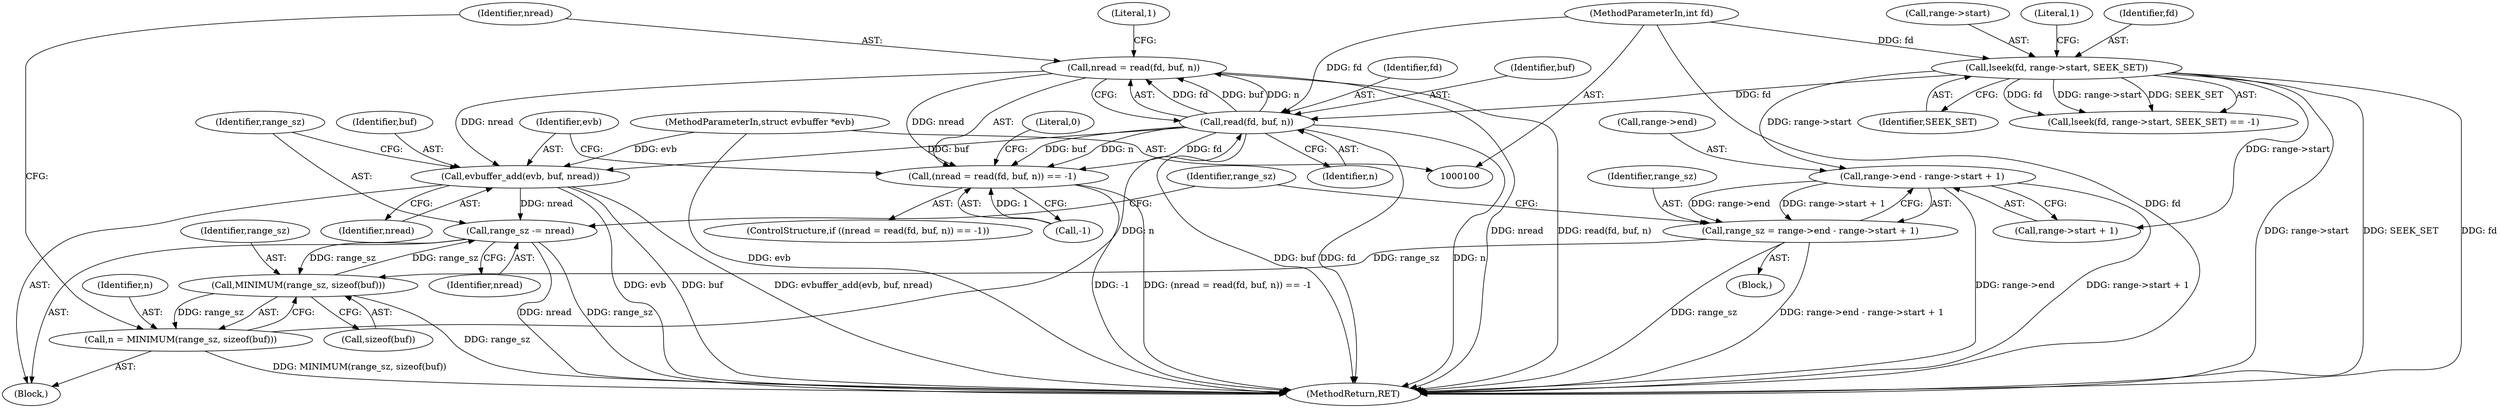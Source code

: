 digraph "1_src_142cfc82b932bc211218fbd7bdda8c7ce83f19df@API" {
"1000143" [label="(Call,nread = read(fd, buf, n))"];
"1000145" [label="(Call,read(fd, buf, n))"];
"1000111" [label="(Call,lseek(fd, range->start, SEEK_SET))"];
"1000101" [label="(MethodParameterIn,int fd)"];
"1000135" [label="(Call,n = MINIMUM(range_sz, sizeof(buf)))"];
"1000137" [label="(Call,MINIMUM(range_sz, sizeof(buf)))"];
"1000157" [label="(Call,range_sz -= nread)"];
"1000153" [label="(Call,evbuffer_add(evb, buf, nread))"];
"1000102" [label="(MethodParameterIn,struct evbuffer *evb)"];
"1000143" [label="(Call,nread = read(fd, buf, n))"];
"1000121" [label="(Call,range_sz = range->end - range->start + 1)"];
"1000123" [label="(Call,range->end - range->start + 1)"];
"1000142" [label="(Call,(nread = read(fd, buf, n)) == -1)"];
"1000116" [label="(Identifier,SEEK_SET)"];
"1000143" [label="(Call,nread = read(fd, buf, n))"];
"1000133" [label="(Identifier,range_sz)"];
"1000124" [label="(Call,range->end)"];
"1000156" [label="(Identifier,nread)"];
"1000137" [label="(Call,MINIMUM(range_sz, sizeof(buf)))"];
"1000150" [label="(Literal,1)"];
"1000141" [label="(ControlStructure,if ((nread = read(fd, buf, n)) == -1))"];
"1000134" [label="(Block,)"];
"1000118" [label="(Literal,1)"];
"1000123" [label="(Call,range->end - range->start + 1)"];
"1000155" [label="(Identifier,buf)"];
"1000152" [label="(Literal,0)"];
"1000159" [label="(Identifier,nread)"];
"1000142" [label="(Call,(nread = read(fd, buf, n)) == -1)"];
"1000110" [label="(Call,lseek(fd, range->start, SEEK_SET) == -1)"];
"1000162" [label="(MethodReturn,RET)"];
"1000145" [label="(Call,read(fd, buf, n))"];
"1000138" [label="(Identifier,range_sz)"];
"1000157" [label="(Call,range_sz -= nread)"];
"1000127" [label="(Call,range->start + 1)"];
"1000144" [label="(Identifier,nread)"];
"1000135" [label="(Call,n = MINIMUM(range_sz, sizeof(buf)))"];
"1000146" [label="(Identifier,fd)"];
"1000121" [label="(Call,range_sz = range->end - range->start + 1)"];
"1000112" [label="(Identifier,fd)"];
"1000111" [label="(Call,lseek(fd, range->start, SEEK_SET))"];
"1000101" [label="(MethodParameterIn,int fd)"];
"1000139" [label="(Call,sizeof(buf))"];
"1000158" [label="(Identifier,range_sz)"];
"1000148" [label="(Identifier,n)"];
"1000102" [label="(MethodParameterIn,struct evbuffer *evb)"];
"1000153" [label="(Call,evbuffer_add(evb, buf, nread))"];
"1000113" [label="(Call,range->start)"];
"1000149" [label="(Call,-1)"];
"1000154" [label="(Identifier,evb)"];
"1000122" [label="(Identifier,range_sz)"];
"1000147" [label="(Identifier,buf)"];
"1000104" [label="(Block,)"];
"1000136" [label="(Identifier,n)"];
"1000143" -> "1000142"  [label="AST: "];
"1000143" -> "1000145"  [label="CFG: "];
"1000144" -> "1000143"  [label="AST: "];
"1000145" -> "1000143"  [label="AST: "];
"1000150" -> "1000143"  [label="CFG: "];
"1000143" -> "1000162"  [label="DDG: nread"];
"1000143" -> "1000162"  [label="DDG: read(fd, buf, n)"];
"1000143" -> "1000142"  [label="DDG: nread"];
"1000145" -> "1000143"  [label="DDG: fd"];
"1000145" -> "1000143"  [label="DDG: buf"];
"1000145" -> "1000143"  [label="DDG: n"];
"1000143" -> "1000153"  [label="DDG: nread"];
"1000145" -> "1000148"  [label="CFG: "];
"1000146" -> "1000145"  [label="AST: "];
"1000147" -> "1000145"  [label="AST: "];
"1000148" -> "1000145"  [label="AST: "];
"1000145" -> "1000162"  [label="DDG: fd"];
"1000145" -> "1000162"  [label="DDG: n"];
"1000145" -> "1000162"  [label="DDG: buf"];
"1000145" -> "1000142"  [label="DDG: fd"];
"1000145" -> "1000142"  [label="DDG: buf"];
"1000145" -> "1000142"  [label="DDG: n"];
"1000111" -> "1000145"  [label="DDG: fd"];
"1000101" -> "1000145"  [label="DDG: fd"];
"1000135" -> "1000145"  [label="DDG: n"];
"1000145" -> "1000153"  [label="DDG: buf"];
"1000111" -> "1000110"  [label="AST: "];
"1000111" -> "1000116"  [label="CFG: "];
"1000112" -> "1000111"  [label="AST: "];
"1000113" -> "1000111"  [label="AST: "];
"1000116" -> "1000111"  [label="AST: "];
"1000118" -> "1000111"  [label="CFG: "];
"1000111" -> "1000162"  [label="DDG: fd"];
"1000111" -> "1000162"  [label="DDG: range->start"];
"1000111" -> "1000162"  [label="DDG: SEEK_SET"];
"1000111" -> "1000110"  [label="DDG: fd"];
"1000111" -> "1000110"  [label="DDG: range->start"];
"1000111" -> "1000110"  [label="DDG: SEEK_SET"];
"1000101" -> "1000111"  [label="DDG: fd"];
"1000111" -> "1000123"  [label="DDG: range->start"];
"1000111" -> "1000127"  [label="DDG: range->start"];
"1000101" -> "1000100"  [label="AST: "];
"1000101" -> "1000162"  [label="DDG: fd"];
"1000135" -> "1000134"  [label="AST: "];
"1000135" -> "1000137"  [label="CFG: "];
"1000136" -> "1000135"  [label="AST: "];
"1000137" -> "1000135"  [label="AST: "];
"1000144" -> "1000135"  [label="CFG: "];
"1000135" -> "1000162"  [label="DDG: MINIMUM(range_sz, sizeof(buf))"];
"1000137" -> "1000135"  [label="DDG: range_sz"];
"1000137" -> "1000139"  [label="CFG: "];
"1000138" -> "1000137"  [label="AST: "];
"1000139" -> "1000137"  [label="AST: "];
"1000137" -> "1000162"  [label="DDG: range_sz"];
"1000157" -> "1000137"  [label="DDG: range_sz"];
"1000121" -> "1000137"  [label="DDG: range_sz"];
"1000137" -> "1000157"  [label="DDG: range_sz"];
"1000157" -> "1000134"  [label="AST: "];
"1000157" -> "1000159"  [label="CFG: "];
"1000158" -> "1000157"  [label="AST: "];
"1000159" -> "1000157"  [label="AST: "];
"1000133" -> "1000157"  [label="CFG: "];
"1000157" -> "1000162"  [label="DDG: nread"];
"1000157" -> "1000162"  [label="DDG: range_sz"];
"1000153" -> "1000157"  [label="DDG: nread"];
"1000153" -> "1000134"  [label="AST: "];
"1000153" -> "1000156"  [label="CFG: "];
"1000154" -> "1000153"  [label="AST: "];
"1000155" -> "1000153"  [label="AST: "];
"1000156" -> "1000153"  [label="AST: "];
"1000158" -> "1000153"  [label="CFG: "];
"1000153" -> "1000162"  [label="DDG: evb"];
"1000153" -> "1000162"  [label="DDG: buf"];
"1000153" -> "1000162"  [label="DDG: evbuffer_add(evb, buf, nread)"];
"1000102" -> "1000153"  [label="DDG: evb"];
"1000102" -> "1000100"  [label="AST: "];
"1000102" -> "1000162"  [label="DDG: evb"];
"1000121" -> "1000104"  [label="AST: "];
"1000121" -> "1000123"  [label="CFG: "];
"1000122" -> "1000121"  [label="AST: "];
"1000123" -> "1000121"  [label="AST: "];
"1000133" -> "1000121"  [label="CFG: "];
"1000121" -> "1000162"  [label="DDG: range->end - range->start + 1"];
"1000121" -> "1000162"  [label="DDG: range_sz"];
"1000123" -> "1000121"  [label="DDG: range->end"];
"1000123" -> "1000121"  [label="DDG: range->start + 1"];
"1000123" -> "1000127"  [label="CFG: "];
"1000124" -> "1000123"  [label="AST: "];
"1000127" -> "1000123"  [label="AST: "];
"1000123" -> "1000162"  [label="DDG: range->end"];
"1000123" -> "1000162"  [label="DDG: range->start + 1"];
"1000142" -> "1000141"  [label="AST: "];
"1000142" -> "1000149"  [label="CFG: "];
"1000149" -> "1000142"  [label="AST: "];
"1000152" -> "1000142"  [label="CFG: "];
"1000154" -> "1000142"  [label="CFG: "];
"1000142" -> "1000162"  [label="DDG: (nread = read(fd, buf, n)) == -1"];
"1000142" -> "1000162"  [label="DDG: -1"];
"1000149" -> "1000142"  [label="DDG: 1"];
}
